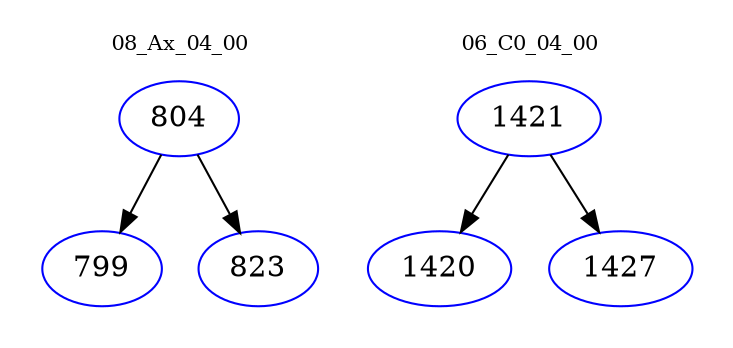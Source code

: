 digraph{
subgraph cluster_0 {
color = white
label = "08_Ax_04_00";
fontsize=10;
T0_804 [label="804", color="blue"]
T0_804 -> T0_799 [color="black"]
T0_799 [label="799", color="blue"]
T0_804 -> T0_823 [color="black"]
T0_823 [label="823", color="blue"]
}
subgraph cluster_1 {
color = white
label = "06_C0_04_00";
fontsize=10;
T1_1421 [label="1421", color="blue"]
T1_1421 -> T1_1420 [color="black"]
T1_1420 [label="1420", color="blue"]
T1_1421 -> T1_1427 [color="black"]
T1_1427 [label="1427", color="blue"]
}
}
